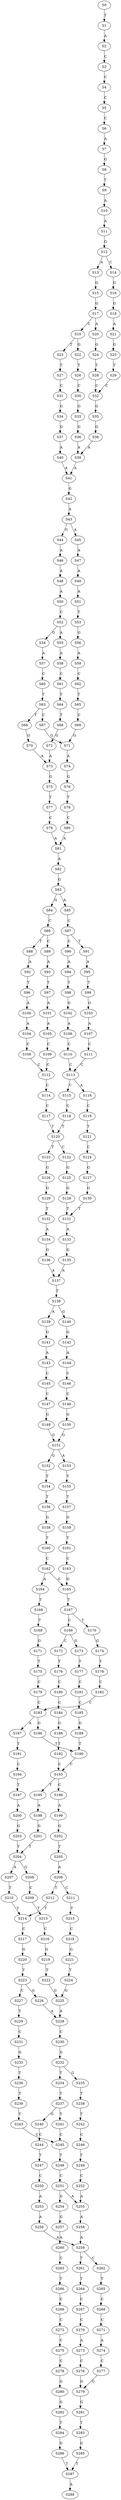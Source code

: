 strict digraph  {
	S0 -> S1 [ label = T ];
	S1 -> S2 [ label = A ];
	S2 -> S3 [ label = C ];
	S3 -> S4 [ label = C ];
	S4 -> S5 [ label = C ];
	S5 -> S6 [ label = C ];
	S6 -> S7 [ label = A ];
	S7 -> S8 [ label = G ];
	S8 -> S9 [ label = T ];
	S9 -> S10 [ label = A ];
	S10 -> S11 [ label = A ];
	S11 -> S12 [ label = G ];
	S12 -> S13 [ label = A ];
	S12 -> S14 [ label = C ];
	S13 -> S15 [ label = G ];
	S14 -> S16 [ label = G ];
	S15 -> S17 [ label = G ];
	S16 -> S18 [ label = G ];
	S17 -> S19 [ label = C ];
	S17 -> S20 [ label = A ];
	S18 -> S21 [ label = A ];
	S19 -> S22 [ label = G ];
	S19 -> S23 [ label = T ];
	S20 -> S24 [ label = G ];
	S21 -> S25 [ label = G ];
	S22 -> S26 [ label = T ];
	S23 -> S27 [ label = T ];
	S24 -> S28 [ label = T ];
	S25 -> S29 [ label = T ];
	S26 -> S30 [ label = C ];
	S27 -> S31 [ label = C ];
	S28 -> S32 [ label = C ];
	S29 -> S32 [ label = C ];
	S30 -> S33 [ label = G ];
	S31 -> S34 [ label = G ];
	S32 -> S35 [ label = G ];
	S33 -> S36 [ label = G ];
	S34 -> S37 [ label = G ];
	S35 -> S38 [ label = G ];
	S36 -> S39 [ label = A ];
	S37 -> S40 [ label = A ];
	S38 -> S39 [ label = A ];
	S39 -> S41 [ label = A ];
	S40 -> S41 [ label = A ];
	S41 -> S42 [ label = G ];
	S42 -> S43 [ label = A ];
	S43 -> S44 [ label = G ];
	S43 -> S45 [ label = A ];
	S44 -> S46 [ label = A ];
	S45 -> S47 [ label = A ];
	S46 -> S48 [ label = A ];
	S47 -> S49 [ label = A ];
	S48 -> S50 [ label = A ];
	S49 -> S51 [ label = A ];
	S50 -> S52 [ label = C ];
	S51 -> S53 [ label = T ];
	S52 -> S54 [ label = G ];
	S52 -> S55 [ label = A ];
	S53 -> S56 [ label = G ];
	S54 -> S57 [ label = A ];
	S55 -> S58 [ label = A ];
	S56 -> S59 [ label = A ];
	S57 -> S60 [ label = C ];
	S58 -> S61 [ label = C ];
	S59 -> S62 [ label = C ];
	S60 -> S63 [ label = T ];
	S61 -> S64 [ label = T ];
	S62 -> S65 [ label = T ];
	S63 -> S66 [ label = T ];
	S63 -> S67 [ label = C ];
	S64 -> S68 [ label = T ];
	S65 -> S69 [ label = C ];
	S66 -> S70 [ label = G ];
	S67 -> S71 [ label = G ];
	S68 -> S72 [ label = G ];
	S69 -> S71 [ label = G ];
	S70 -> S73 [ label = A ];
	S71 -> S74 [ label = A ];
	S72 -> S73 [ label = A ];
	S73 -> S75 [ label = G ];
	S74 -> S76 [ label = G ];
	S75 -> S77 [ label = T ];
	S76 -> S78 [ label = T ];
	S77 -> S79 [ label = C ];
	S78 -> S80 [ label = C ];
	S79 -> S81 [ label = A ];
	S80 -> S81 [ label = A ];
	S81 -> S82 [ label = A ];
	S82 -> S83 [ label = G ];
	S83 -> S84 [ label = G ];
	S83 -> S85 [ label = A ];
	S84 -> S86 [ label = C ];
	S85 -> S87 [ label = C ];
	S86 -> S88 [ label = T ];
	S86 -> S89 [ label = C ];
	S87 -> S90 [ label = C ];
	S87 -> S91 [ label = T ];
	S88 -> S92 [ label = A ];
	S89 -> S93 [ label = A ];
	S90 -> S94 [ label = A ];
	S91 -> S95 [ label = A ];
	S92 -> S96 [ label = T ];
	S93 -> S97 [ label = T ];
	S94 -> S98 [ label = T ];
	S95 -> S99 [ label = T ];
	S96 -> S100 [ label = A ];
	S97 -> S101 [ label = A ];
	S98 -> S102 [ label = G ];
	S99 -> S103 [ label = G ];
	S100 -> S104 [ label = A ];
	S101 -> S105 [ label = A ];
	S102 -> S106 [ label = A ];
	S103 -> S107 [ label = A ];
	S104 -> S108 [ label = C ];
	S105 -> S109 [ label = C ];
	S106 -> S110 [ label = C ];
	S107 -> S111 [ label = C ];
	S108 -> S112 [ label = C ];
	S109 -> S112 [ label = C ];
	S110 -> S113 [ label = C ];
	S111 -> S113 [ label = C ];
	S112 -> S114 [ label = C ];
	S113 -> S115 [ label = C ];
	S113 -> S116 [ label = A ];
	S114 -> S117 [ label = C ];
	S115 -> S118 [ label = C ];
	S116 -> S119 [ label = C ];
	S117 -> S120 [ label = T ];
	S118 -> S120 [ label = T ];
	S119 -> S121 [ label = T ];
	S120 -> S122 [ label = C ];
	S120 -> S123 [ label = T ];
	S121 -> S124 [ label = C ];
	S122 -> S125 [ label = G ];
	S123 -> S126 [ label = G ];
	S124 -> S127 [ label = G ];
	S125 -> S128 [ label = G ];
	S126 -> S129 [ label = G ];
	S127 -> S130 [ label = G ];
	S128 -> S131 [ label = T ];
	S129 -> S132 [ label = T ];
	S130 -> S131 [ label = T ];
	S131 -> S133 [ label = A ];
	S132 -> S134 [ label = A ];
	S133 -> S135 [ label = G ];
	S134 -> S136 [ label = G ];
	S135 -> S137 [ label = A ];
	S136 -> S137 [ label = A ];
	S137 -> S138 [ label = T ];
	S138 -> S139 [ label = A ];
	S138 -> S140 [ label = G ];
	S139 -> S141 [ label = G ];
	S140 -> S142 [ label = G ];
	S141 -> S143 [ label = A ];
	S142 -> S144 [ label = A ];
	S143 -> S145 [ label = C ];
	S144 -> S146 [ label = C ];
	S145 -> S147 [ label = C ];
	S146 -> S148 [ label = C ];
	S147 -> S149 [ label = G ];
	S148 -> S150 [ label = G ];
	S149 -> S151 [ label = G ];
	S150 -> S151 [ label = G ];
	S151 -> S152 [ label = G ];
	S151 -> S153 [ label = A ];
	S152 -> S154 [ label = T ];
	S153 -> S155 [ label = T ];
	S154 -> S156 [ label = T ];
	S155 -> S157 [ label = T ];
	S156 -> S158 [ label = G ];
	S157 -> S159 [ label = G ];
	S158 -> S160 [ label = T ];
	S159 -> S161 [ label = T ];
	S160 -> S162 [ label = C ];
	S161 -> S163 [ label = C ];
	S162 -> S164 [ label = A ];
	S162 -> S165 [ label = G ];
	S163 -> S165 [ label = G ];
	S164 -> S166 [ label = T ];
	S165 -> S167 [ label = T ];
	S166 -> S168 [ label = T ];
	S167 -> S169 [ label = C ];
	S167 -> S170 [ label = T ];
	S168 -> S171 [ label = G ];
	S169 -> S172 [ label = C ];
	S169 -> S173 [ label = G ];
	S170 -> S174 [ label = G ];
	S171 -> S175 [ label = T ];
	S172 -> S176 [ label = T ];
	S173 -> S177 [ label = T ];
	S174 -> S178 [ label = T ];
	S175 -> S179 [ label = C ];
	S176 -> S180 [ label = C ];
	S177 -> S181 [ label = C ];
	S178 -> S182 [ label = C ];
	S179 -> S183 [ label = C ];
	S180 -> S184 [ label = C ];
	S181 -> S185 [ label = C ];
	S182 -> S183 [ label = C ];
	S183 -> S186 [ label = G ];
	S183 -> S187 [ label = A ];
	S184 -> S188 [ label = G ];
	S185 -> S189 [ label = G ];
	S186 -> S190 [ label = T ];
	S187 -> S191 [ label = T ];
	S188 -> S192 [ label = T ];
	S189 -> S190 [ label = T ];
	S190 -> S193 [ label = C ];
	S191 -> S194 [ label = C ];
	S192 -> S193 [ label = C ];
	S193 -> S195 [ label = T ];
	S193 -> S196 [ label = C ];
	S194 -> S197 [ label = T ];
	S195 -> S198 [ label = A ];
	S196 -> S199 [ label = A ];
	S197 -> S200 [ label = A ];
	S198 -> S201 [ label = G ];
	S199 -> S202 [ label = G ];
	S200 -> S203 [ label = G ];
	S201 -> S204 [ label = T ];
	S202 -> S205 [ label = T ];
	S203 -> S204 [ label = T ];
	S204 -> S206 [ label = G ];
	S204 -> S207 [ label = A ];
	S205 -> S208 [ label = A ];
	S206 -> S209 [ label = C ];
	S207 -> S210 [ label = T ];
	S208 -> S211 [ label = C ];
	S208 -> S212 [ label = T ];
	S209 -> S213 [ label = T ];
	S210 -> S214 [ label = T ];
	S211 -> S215 [ label = T ];
	S212 -> S214 [ label = T ];
	S213 -> S216 [ label = C ];
	S214 -> S217 [ label = C ];
	S215 -> S218 [ label = C ];
	S216 -> S219 [ label = G ];
	S217 -> S220 [ label = G ];
	S218 -> S221 [ label = G ];
	S219 -> S222 [ label = T ];
	S220 -> S223 [ label = T ];
	S221 -> S224 [ label = T ];
	S222 -> S225 [ label = G ];
	S223 -> S226 [ label = G ];
	S223 -> S227 [ label = C ];
	S224 -> S225 [ label = G ];
	S225 -> S228 [ label = A ];
	S226 -> S228 [ label = A ];
	S227 -> S229 [ label = T ];
	S228 -> S230 [ label = C ];
	S229 -> S231 [ label = C ];
	S230 -> S232 [ label = G ];
	S231 -> S233 [ label = G ];
	S232 -> S234 [ label = T ];
	S232 -> S235 [ label = G ];
	S233 -> S236 [ label = T ];
	S234 -> S237 [ label = T ];
	S235 -> S238 [ label = T ];
	S236 -> S239 [ label = T ];
	S237 -> S240 [ label = G ];
	S237 -> S241 [ label = T ];
	S238 -> S242 [ label = T ];
	S239 -> S243 [ label = T ];
	S240 -> S244 [ label = C ];
	S241 -> S245 [ label = C ];
	S242 -> S246 [ label = C ];
	S243 -> S245 [ label = C ];
	S244 -> S247 [ label = T ];
	S245 -> S248 [ label = T ];
	S246 -> S249 [ label = T ];
	S247 -> S250 [ label = C ];
	S248 -> S251 [ label = C ];
	S249 -> S252 [ label = C ];
	S250 -> S253 [ label = A ];
	S251 -> S254 [ label = G ];
	S251 -> S255 [ label = A ];
	S252 -> S255 [ label = A ];
	S253 -> S256 [ label = A ];
	S254 -> S257 [ label = G ];
	S255 -> S258 [ label = A ];
	S256 -> S259 [ label = A ];
	S257 -> S260 [ label = A ];
	S258 -> S259 [ label = A ];
	S259 -> S261 [ label = T ];
	S259 -> S262 [ label = C ];
	S260 -> S263 [ label = C ];
	S261 -> S264 [ label = T ];
	S262 -> S265 [ label = T ];
	S263 -> S266 [ label = T ];
	S264 -> S267 [ label = C ];
	S265 -> S268 [ label = C ];
	S266 -> S269 [ label = C ];
	S267 -> S270 [ label = C ];
	S268 -> S271 [ label = C ];
	S269 -> S272 [ label = C ];
	S270 -> S273 [ label = A ];
	S271 -> S274 [ label = A ];
	S272 -> S275 [ label = C ];
	S273 -> S276 [ label = C ];
	S274 -> S277 [ label = C ];
	S275 -> S278 [ label = C ];
	S276 -> S279 [ label = G ];
	S277 -> S279 [ label = G ];
	S278 -> S280 [ label = G ];
	S279 -> S281 [ label = G ];
	S280 -> S282 [ label = G ];
	S281 -> S283 [ label = T ];
	S282 -> S284 [ label = T ];
	S283 -> S285 [ label = G ];
	S284 -> S286 [ label = G ];
	S285 -> S287 [ label = T ];
	S286 -> S287 [ label = T ];
	S287 -> S288 [ label = A ];
}
